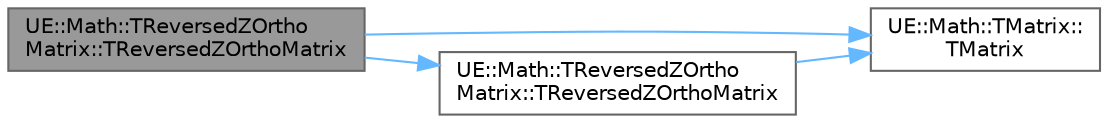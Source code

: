 digraph "UE::Math::TReversedZOrthoMatrix::TReversedZOrthoMatrix"
{
 // INTERACTIVE_SVG=YES
 // LATEX_PDF_SIZE
  bgcolor="transparent";
  edge [fontname=Helvetica,fontsize=10,labelfontname=Helvetica,labelfontsize=10];
  node [fontname=Helvetica,fontsize=10,shape=box,height=0.2,width=0.4];
  rankdir="LR";
  Node1 [id="Node000001",label="UE::Math::TReversedZOrtho\lMatrix::TReversedZOrthoMatrix",height=0.2,width=0.4,color="gray40", fillcolor="grey60", style="filled", fontcolor="black",tooltip=" "];
  Node1 -> Node2 [id="edge1_Node000001_Node000002",color="steelblue1",style="solid",tooltip=" "];
  Node2 [id="Node000002",label="UE::Math::TMatrix::\lTMatrix",height=0.2,width=0.4,color="grey40", fillcolor="white", style="filled",URL="$d6/d69/structUE_1_1Math_1_1TMatrix.html#a5917cf3f51ddc9325f1f145db99ab448",tooltip=" "];
  Node1 -> Node3 [id="edge2_Node000001_Node000003",color="steelblue1",style="solid",tooltip=" "];
  Node3 [id="Node000003",label="UE::Math::TReversedZOrtho\lMatrix::TReversedZOrthoMatrix",height=0.2,width=0.4,color="grey40", fillcolor="white", style="filled",URL="$da/d47/structUE_1_1Math_1_1TReversedZOrthoMatrix.html#a8c714773c05a8b07c561580f18762553",tooltip=" "];
  Node3 -> Node2 [id="edge3_Node000003_Node000002",color="steelblue1",style="solid",tooltip=" "];
}
